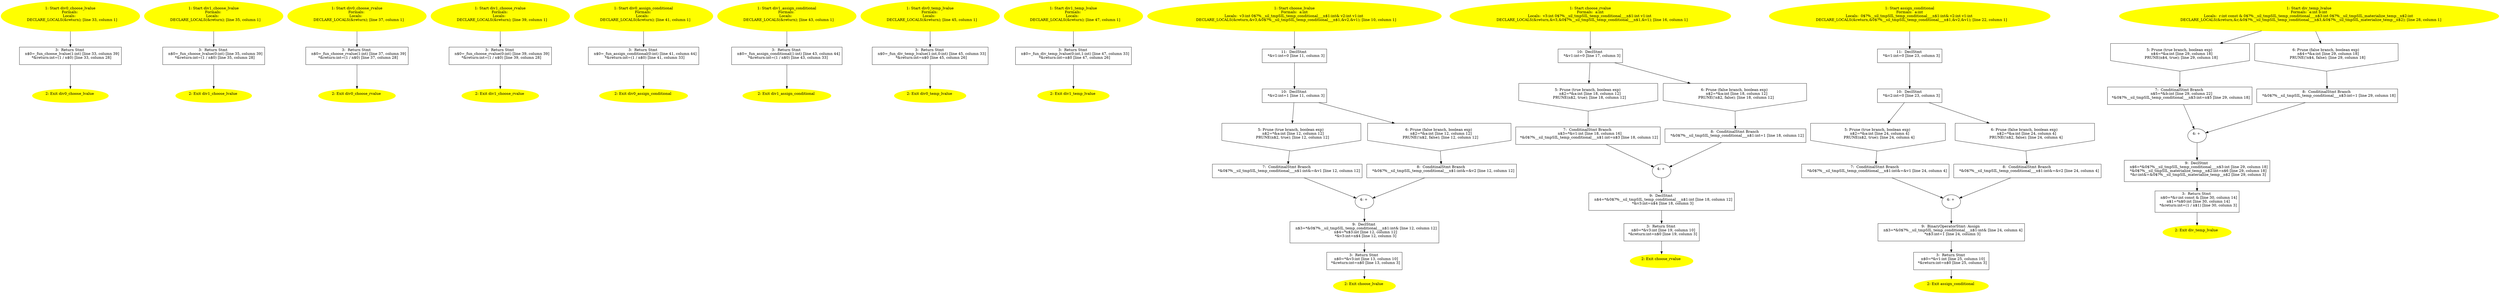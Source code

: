 /* @generated */
digraph cfg {
"div0_choose_lvalue#13889289797749672490.33434dbd9bc43b011249899260680670_1" [label="1: Start div0_choose_lvalue\nFormals: \nLocals:  \n   DECLARE_LOCALS(&return); [line 33, column 1]\n " color=yellow style=filled]
	

	 "div0_choose_lvalue#13889289797749672490.33434dbd9bc43b011249899260680670_1" -> "div0_choose_lvalue#13889289797749672490.33434dbd9bc43b011249899260680670_3" ;
"div0_choose_lvalue#13889289797749672490.33434dbd9bc43b011249899260680670_2" [label="2: Exit div0_choose_lvalue \n  " color=yellow style=filled]
	

"div0_choose_lvalue#13889289797749672490.33434dbd9bc43b011249899260680670_3" [label="3:  Return Stmt \n   n$0=_fun_choose_lvalue(1:int) [line 33, column 39]\n  *&return:int=(1 / n$0) [line 33, column 28]\n " shape="box"]
	

	 "div0_choose_lvalue#13889289797749672490.33434dbd9bc43b011249899260680670_3" -> "div0_choose_lvalue#13889289797749672490.33434dbd9bc43b011249899260680670_2" ;
"div1_choose_lvalue#17507024914646798803.f2ba997f0baf8ee3dada0c7b0947cb8d_1" [label="1: Start div1_choose_lvalue\nFormals: \nLocals:  \n   DECLARE_LOCALS(&return); [line 35, column 1]\n " color=yellow style=filled]
	

	 "div1_choose_lvalue#17507024914646798803.f2ba997f0baf8ee3dada0c7b0947cb8d_1" -> "div1_choose_lvalue#17507024914646798803.f2ba997f0baf8ee3dada0c7b0947cb8d_3" ;
"div1_choose_lvalue#17507024914646798803.f2ba997f0baf8ee3dada0c7b0947cb8d_2" [label="2: Exit div1_choose_lvalue \n  " color=yellow style=filled]
	

"div1_choose_lvalue#17507024914646798803.f2ba997f0baf8ee3dada0c7b0947cb8d_3" [label="3:  Return Stmt \n   n$0=_fun_choose_lvalue(0:int) [line 35, column 39]\n  *&return:int=(1 / n$0) [line 35, column 28]\n " shape="box"]
	

	 "div1_choose_lvalue#17507024914646798803.f2ba997f0baf8ee3dada0c7b0947cb8d_3" -> "div1_choose_lvalue#17507024914646798803.f2ba997f0baf8ee3dada0c7b0947cb8d_2" ;
"div0_choose_rvalue#5985399689822936660.67f1213862b68d51bd848ce28d6859ec_1" [label="1: Start div0_choose_rvalue\nFormals: \nLocals:  \n   DECLARE_LOCALS(&return); [line 37, column 1]\n " color=yellow style=filled]
	

	 "div0_choose_rvalue#5985399689822936660.67f1213862b68d51bd848ce28d6859ec_1" -> "div0_choose_rvalue#5985399689822936660.67f1213862b68d51bd848ce28d6859ec_3" ;
"div0_choose_rvalue#5985399689822936660.67f1213862b68d51bd848ce28d6859ec_2" [label="2: Exit div0_choose_rvalue \n  " color=yellow style=filled]
	

"div0_choose_rvalue#5985399689822936660.67f1213862b68d51bd848ce28d6859ec_3" [label="3:  Return Stmt \n   n$0=_fun_choose_rvalue(1:int) [line 37, column 39]\n  *&return:int=(1 / n$0) [line 37, column 28]\n " shape="box"]
	

	 "div0_choose_rvalue#5985399689822936660.67f1213862b68d51bd848ce28d6859ec_3" -> "div0_choose_rvalue#5985399689822936660.67f1213862b68d51bd848ce28d6859ec_2" ;
"div1_choose_rvalue#2897979603329583409.ca29e44a33271dfb3905f48a478bcf9c_1" [label="1: Start div1_choose_rvalue\nFormals: \nLocals:  \n   DECLARE_LOCALS(&return); [line 39, column 1]\n " color=yellow style=filled]
	

	 "div1_choose_rvalue#2897979603329583409.ca29e44a33271dfb3905f48a478bcf9c_1" -> "div1_choose_rvalue#2897979603329583409.ca29e44a33271dfb3905f48a478bcf9c_3" ;
"div1_choose_rvalue#2897979603329583409.ca29e44a33271dfb3905f48a478bcf9c_2" [label="2: Exit div1_choose_rvalue \n  " color=yellow style=filled]
	

"div1_choose_rvalue#2897979603329583409.ca29e44a33271dfb3905f48a478bcf9c_3" [label="3:  Return Stmt \n   n$0=_fun_choose_rvalue(0:int) [line 39, column 39]\n  *&return:int=(1 / n$0) [line 39, column 28]\n " shape="box"]
	

	 "div1_choose_rvalue#2897979603329583409.ca29e44a33271dfb3905f48a478bcf9c_3" -> "div1_choose_rvalue#2897979603329583409.ca29e44a33271dfb3905f48a478bcf9c_2" ;
"div0_assign_conditional#5107071401315365445.4f3bcdea44343998d43cc1b04e1ee179_1" [label="1: Start div0_assign_conditional\nFormals: \nLocals:  \n   DECLARE_LOCALS(&return); [line 41, column 1]\n " color=yellow style=filled]
	

	 "div0_assign_conditional#5107071401315365445.4f3bcdea44343998d43cc1b04e1ee179_1" -> "div0_assign_conditional#5107071401315365445.4f3bcdea44343998d43cc1b04e1ee179_3" ;
"div0_assign_conditional#5107071401315365445.4f3bcdea44343998d43cc1b04e1ee179_2" [label="2: Exit div0_assign_conditional \n  " color=yellow style=filled]
	

"div0_assign_conditional#5107071401315365445.4f3bcdea44343998d43cc1b04e1ee179_3" [label="3:  Return Stmt \n   n$0=_fun_assign_conditional(0:int) [line 41, column 44]\n  *&return:int=(1 / n$0) [line 41, column 33]\n " shape="box"]
	

	 "div0_assign_conditional#5107071401315365445.4f3bcdea44343998d43cc1b04e1ee179_3" -> "div0_assign_conditional#5107071401315365445.4f3bcdea44343998d43cc1b04e1ee179_2" ;
"div1_assign_conditional#703756229606178162.2f3187315131c9e8e31a0380708ebcbb_1" [label="1: Start div1_assign_conditional\nFormals: \nLocals:  \n   DECLARE_LOCALS(&return); [line 43, column 1]\n " color=yellow style=filled]
	

	 "div1_assign_conditional#703756229606178162.2f3187315131c9e8e31a0380708ebcbb_1" -> "div1_assign_conditional#703756229606178162.2f3187315131c9e8e31a0380708ebcbb_3" ;
"div1_assign_conditional#703756229606178162.2f3187315131c9e8e31a0380708ebcbb_2" [label="2: Exit div1_assign_conditional \n  " color=yellow style=filled]
	

"div1_assign_conditional#703756229606178162.2f3187315131c9e8e31a0380708ebcbb_3" [label="3:  Return Stmt \n   n$0=_fun_assign_conditional(1:int) [line 43, column 44]\n  *&return:int=(1 / n$0) [line 43, column 33]\n " shape="box"]
	

	 "div1_assign_conditional#703756229606178162.2f3187315131c9e8e31a0380708ebcbb_3" -> "div1_assign_conditional#703756229606178162.2f3187315131c9e8e31a0380708ebcbb_2" ;
"div0_temp_lvalue#4236327814744405863.1539dbb4efb081b38036309be4c65715_1" [label="1: Start div0_temp_lvalue\nFormals: \nLocals:  \n   DECLARE_LOCALS(&return); [line 45, column 1]\n " color=yellow style=filled]
	

	 "div0_temp_lvalue#4236327814744405863.1539dbb4efb081b38036309be4c65715_1" -> "div0_temp_lvalue#4236327814744405863.1539dbb4efb081b38036309be4c65715_3" ;
"div0_temp_lvalue#4236327814744405863.1539dbb4efb081b38036309be4c65715_2" [label="2: Exit div0_temp_lvalue \n  " color=yellow style=filled]
	

"div0_temp_lvalue#4236327814744405863.1539dbb4efb081b38036309be4c65715_3" [label="3:  Return Stmt \n   n$0=_fun_div_temp_lvalue(1:int,0:int) [line 45, column 33]\n  *&return:int=n$0 [line 45, column 26]\n " shape="box"]
	

	 "div0_temp_lvalue#4236327814744405863.1539dbb4efb081b38036309be4c65715_3" -> "div0_temp_lvalue#4236327814744405863.1539dbb4efb081b38036309be4c65715_2" ;
"div1_temp_lvalue#14722162998333319062.760b52102ce508c3244378cf1bf06b6d_1" [label="1: Start div1_temp_lvalue\nFormals: \nLocals:  \n   DECLARE_LOCALS(&return); [line 47, column 1]\n " color=yellow style=filled]
	

	 "div1_temp_lvalue#14722162998333319062.760b52102ce508c3244378cf1bf06b6d_1" -> "div1_temp_lvalue#14722162998333319062.760b52102ce508c3244378cf1bf06b6d_3" ;
"div1_temp_lvalue#14722162998333319062.760b52102ce508c3244378cf1bf06b6d_2" [label="2: Exit div1_temp_lvalue \n  " color=yellow style=filled]
	

"div1_temp_lvalue#14722162998333319062.760b52102ce508c3244378cf1bf06b6d_3" [label="3:  Return Stmt \n   n$0=_fun_div_temp_lvalue(0:int,1:int) [line 47, column 33]\n  *&return:int=n$0 [line 47, column 26]\n " shape="box"]
	

	 "div1_temp_lvalue#14722162998333319062.760b52102ce508c3244378cf1bf06b6d_3" -> "div1_temp_lvalue#14722162998333319062.760b52102ce508c3244378cf1bf06b6d_2" ;
"choose_lvalue#6868643882447178722.7e0e06006a6e1baaef3aab18bce2b8d2_1" [label="1: Start choose_lvalue\nFormals:  a:int\nLocals:  v3:int 0$?%__sil_tmpSIL_temp_conditional___n$1:int& v2:int v1:int \n   DECLARE_LOCALS(&return,&v3,&0$?%__sil_tmpSIL_temp_conditional___n$1,&v2,&v1); [line 10, column 1]\n " color=yellow style=filled]
	

	 "choose_lvalue#6868643882447178722.7e0e06006a6e1baaef3aab18bce2b8d2_1" -> "choose_lvalue#6868643882447178722.7e0e06006a6e1baaef3aab18bce2b8d2_11" ;
"choose_lvalue#6868643882447178722.7e0e06006a6e1baaef3aab18bce2b8d2_2" [label="2: Exit choose_lvalue \n  " color=yellow style=filled]
	

"choose_lvalue#6868643882447178722.7e0e06006a6e1baaef3aab18bce2b8d2_3" [label="3:  Return Stmt \n   n$0=*&v3:int [line 13, column 10]\n  *&return:int=n$0 [line 13, column 3]\n " shape="box"]
	

	 "choose_lvalue#6868643882447178722.7e0e06006a6e1baaef3aab18bce2b8d2_3" -> "choose_lvalue#6868643882447178722.7e0e06006a6e1baaef3aab18bce2b8d2_2" ;
"choose_lvalue#6868643882447178722.7e0e06006a6e1baaef3aab18bce2b8d2_4" [label="4: + \n  " ]
	

	 "choose_lvalue#6868643882447178722.7e0e06006a6e1baaef3aab18bce2b8d2_4" -> "choose_lvalue#6868643882447178722.7e0e06006a6e1baaef3aab18bce2b8d2_9" ;
"choose_lvalue#6868643882447178722.7e0e06006a6e1baaef3aab18bce2b8d2_5" [label="5: Prune (true branch, boolean exp) \n   n$2=*&a:int [line 12, column 12]\n  PRUNE(n$2, true); [line 12, column 12]\n " shape="invhouse"]
	

	 "choose_lvalue#6868643882447178722.7e0e06006a6e1baaef3aab18bce2b8d2_5" -> "choose_lvalue#6868643882447178722.7e0e06006a6e1baaef3aab18bce2b8d2_7" ;
"choose_lvalue#6868643882447178722.7e0e06006a6e1baaef3aab18bce2b8d2_6" [label="6: Prune (false branch, boolean exp) \n   n$2=*&a:int [line 12, column 12]\n  PRUNE(!n$2, false); [line 12, column 12]\n " shape="invhouse"]
	

	 "choose_lvalue#6868643882447178722.7e0e06006a6e1baaef3aab18bce2b8d2_6" -> "choose_lvalue#6868643882447178722.7e0e06006a6e1baaef3aab18bce2b8d2_8" ;
"choose_lvalue#6868643882447178722.7e0e06006a6e1baaef3aab18bce2b8d2_7" [label="7:  ConditinalStmt Branch \n   *&0$?%__sil_tmpSIL_temp_conditional___n$1:int&=&v1 [line 12, column 12]\n " shape="box"]
	

	 "choose_lvalue#6868643882447178722.7e0e06006a6e1baaef3aab18bce2b8d2_7" -> "choose_lvalue#6868643882447178722.7e0e06006a6e1baaef3aab18bce2b8d2_4" ;
"choose_lvalue#6868643882447178722.7e0e06006a6e1baaef3aab18bce2b8d2_8" [label="8:  ConditinalStmt Branch \n   *&0$?%__sil_tmpSIL_temp_conditional___n$1:int&=&v2 [line 12, column 12]\n " shape="box"]
	

	 "choose_lvalue#6868643882447178722.7e0e06006a6e1baaef3aab18bce2b8d2_8" -> "choose_lvalue#6868643882447178722.7e0e06006a6e1baaef3aab18bce2b8d2_4" ;
"choose_lvalue#6868643882447178722.7e0e06006a6e1baaef3aab18bce2b8d2_9" [label="9:  DeclStmt \n   n$3=*&0$?%__sil_tmpSIL_temp_conditional___n$1:int& [line 12, column 12]\n  n$4=*n$3:int [line 12, column 12]\n  *&v3:int=n$4 [line 12, column 3]\n " shape="box"]
	

	 "choose_lvalue#6868643882447178722.7e0e06006a6e1baaef3aab18bce2b8d2_9" -> "choose_lvalue#6868643882447178722.7e0e06006a6e1baaef3aab18bce2b8d2_3" ;
"choose_lvalue#6868643882447178722.7e0e06006a6e1baaef3aab18bce2b8d2_10" [label="10:  DeclStmt \n   *&v2:int=1 [line 11, column 3]\n " shape="box"]
	

	 "choose_lvalue#6868643882447178722.7e0e06006a6e1baaef3aab18bce2b8d2_10" -> "choose_lvalue#6868643882447178722.7e0e06006a6e1baaef3aab18bce2b8d2_5" ;
	 "choose_lvalue#6868643882447178722.7e0e06006a6e1baaef3aab18bce2b8d2_10" -> "choose_lvalue#6868643882447178722.7e0e06006a6e1baaef3aab18bce2b8d2_6" ;
"choose_lvalue#6868643882447178722.7e0e06006a6e1baaef3aab18bce2b8d2_11" [label="11:  DeclStmt \n   *&v1:int=0 [line 11, column 3]\n " shape="box"]
	

	 "choose_lvalue#6868643882447178722.7e0e06006a6e1baaef3aab18bce2b8d2_11" -> "choose_lvalue#6868643882447178722.7e0e06006a6e1baaef3aab18bce2b8d2_10" ;
"choose_rvalue#5692558402038768020.7de6e1902b5c331a5715ba3f0f51e47e_1" [label="1: Start choose_rvalue\nFormals:  a:int\nLocals:  v3:int 0$?%__sil_tmpSIL_temp_conditional___n$1:int v1:int \n   DECLARE_LOCALS(&return,&v3,&0$?%__sil_tmpSIL_temp_conditional___n$1,&v1); [line 16, column 1]\n " color=yellow style=filled]
	

	 "choose_rvalue#5692558402038768020.7de6e1902b5c331a5715ba3f0f51e47e_1" -> "choose_rvalue#5692558402038768020.7de6e1902b5c331a5715ba3f0f51e47e_10" ;
"choose_rvalue#5692558402038768020.7de6e1902b5c331a5715ba3f0f51e47e_2" [label="2: Exit choose_rvalue \n  " color=yellow style=filled]
	

"choose_rvalue#5692558402038768020.7de6e1902b5c331a5715ba3f0f51e47e_3" [label="3:  Return Stmt \n   n$0=*&v3:int [line 19, column 10]\n  *&return:int=n$0 [line 19, column 3]\n " shape="box"]
	

	 "choose_rvalue#5692558402038768020.7de6e1902b5c331a5715ba3f0f51e47e_3" -> "choose_rvalue#5692558402038768020.7de6e1902b5c331a5715ba3f0f51e47e_2" ;
"choose_rvalue#5692558402038768020.7de6e1902b5c331a5715ba3f0f51e47e_4" [label="4: + \n  " ]
	

	 "choose_rvalue#5692558402038768020.7de6e1902b5c331a5715ba3f0f51e47e_4" -> "choose_rvalue#5692558402038768020.7de6e1902b5c331a5715ba3f0f51e47e_9" ;
"choose_rvalue#5692558402038768020.7de6e1902b5c331a5715ba3f0f51e47e_5" [label="5: Prune (true branch, boolean exp) \n   n$2=*&a:int [line 18, column 12]\n  PRUNE(n$2, true); [line 18, column 12]\n " shape="invhouse"]
	

	 "choose_rvalue#5692558402038768020.7de6e1902b5c331a5715ba3f0f51e47e_5" -> "choose_rvalue#5692558402038768020.7de6e1902b5c331a5715ba3f0f51e47e_7" ;
"choose_rvalue#5692558402038768020.7de6e1902b5c331a5715ba3f0f51e47e_6" [label="6: Prune (false branch, boolean exp) \n   n$2=*&a:int [line 18, column 12]\n  PRUNE(!n$2, false); [line 18, column 12]\n " shape="invhouse"]
	

	 "choose_rvalue#5692558402038768020.7de6e1902b5c331a5715ba3f0f51e47e_6" -> "choose_rvalue#5692558402038768020.7de6e1902b5c331a5715ba3f0f51e47e_8" ;
"choose_rvalue#5692558402038768020.7de6e1902b5c331a5715ba3f0f51e47e_7" [label="7:  ConditinalStmt Branch \n   n$3=*&v1:int [line 18, column 16]\n  *&0$?%__sil_tmpSIL_temp_conditional___n$1:int=n$3 [line 18, column 12]\n " shape="box"]
	

	 "choose_rvalue#5692558402038768020.7de6e1902b5c331a5715ba3f0f51e47e_7" -> "choose_rvalue#5692558402038768020.7de6e1902b5c331a5715ba3f0f51e47e_4" ;
"choose_rvalue#5692558402038768020.7de6e1902b5c331a5715ba3f0f51e47e_8" [label="8:  ConditinalStmt Branch \n   *&0$?%__sil_tmpSIL_temp_conditional___n$1:int=1 [line 18, column 12]\n " shape="box"]
	

	 "choose_rvalue#5692558402038768020.7de6e1902b5c331a5715ba3f0f51e47e_8" -> "choose_rvalue#5692558402038768020.7de6e1902b5c331a5715ba3f0f51e47e_4" ;
"choose_rvalue#5692558402038768020.7de6e1902b5c331a5715ba3f0f51e47e_9" [label="9:  DeclStmt \n   n$4=*&0$?%__sil_tmpSIL_temp_conditional___n$1:int [line 18, column 12]\n  *&v3:int=n$4 [line 18, column 3]\n " shape="box"]
	

	 "choose_rvalue#5692558402038768020.7de6e1902b5c331a5715ba3f0f51e47e_9" -> "choose_rvalue#5692558402038768020.7de6e1902b5c331a5715ba3f0f51e47e_3" ;
"choose_rvalue#5692558402038768020.7de6e1902b5c331a5715ba3f0f51e47e_10" [label="10:  DeclStmt \n   *&v1:int=0 [line 17, column 3]\n " shape="box"]
	

	 "choose_rvalue#5692558402038768020.7de6e1902b5c331a5715ba3f0f51e47e_10" -> "choose_rvalue#5692558402038768020.7de6e1902b5c331a5715ba3f0f51e47e_5" ;
	 "choose_rvalue#5692558402038768020.7de6e1902b5c331a5715ba3f0f51e47e_10" -> "choose_rvalue#5692558402038768020.7de6e1902b5c331a5715ba3f0f51e47e_6" ;
"assign_conditional#6602154438630029026.d4adbdaf8d08f61e93de4faf3d45d8ab_1" [label="1: Start assign_conditional\nFormals:  a:int\nLocals:  0$?%__sil_tmpSIL_temp_conditional___n$1:int& v2:int v1:int \n   DECLARE_LOCALS(&return,&0$?%__sil_tmpSIL_temp_conditional___n$1,&v2,&v1); [line 22, column 1]\n " color=yellow style=filled]
	

	 "assign_conditional#6602154438630029026.d4adbdaf8d08f61e93de4faf3d45d8ab_1" -> "assign_conditional#6602154438630029026.d4adbdaf8d08f61e93de4faf3d45d8ab_11" ;
"assign_conditional#6602154438630029026.d4adbdaf8d08f61e93de4faf3d45d8ab_2" [label="2: Exit assign_conditional \n  " color=yellow style=filled]
	

"assign_conditional#6602154438630029026.d4adbdaf8d08f61e93de4faf3d45d8ab_3" [label="3:  Return Stmt \n   n$0=*&v1:int [line 25, column 10]\n  *&return:int=n$0 [line 25, column 3]\n " shape="box"]
	

	 "assign_conditional#6602154438630029026.d4adbdaf8d08f61e93de4faf3d45d8ab_3" -> "assign_conditional#6602154438630029026.d4adbdaf8d08f61e93de4faf3d45d8ab_2" ;
"assign_conditional#6602154438630029026.d4adbdaf8d08f61e93de4faf3d45d8ab_4" [label="4: + \n  " ]
	

	 "assign_conditional#6602154438630029026.d4adbdaf8d08f61e93de4faf3d45d8ab_4" -> "assign_conditional#6602154438630029026.d4adbdaf8d08f61e93de4faf3d45d8ab_9" ;
"assign_conditional#6602154438630029026.d4adbdaf8d08f61e93de4faf3d45d8ab_5" [label="5: Prune (true branch, boolean exp) \n   n$2=*&a:int [line 24, column 4]\n  PRUNE(n$2, true); [line 24, column 4]\n " shape="invhouse"]
	

	 "assign_conditional#6602154438630029026.d4adbdaf8d08f61e93de4faf3d45d8ab_5" -> "assign_conditional#6602154438630029026.d4adbdaf8d08f61e93de4faf3d45d8ab_7" ;
"assign_conditional#6602154438630029026.d4adbdaf8d08f61e93de4faf3d45d8ab_6" [label="6: Prune (false branch, boolean exp) \n   n$2=*&a:int [line 24, column 4]\n  PRUNE(!n$2, false); [line 24, column 4]\n " shape="invhouse"]
	

	 "assign_conditional#6602154438630029026.d4adbdaf8d08f61e93de4faf3d45d8ab_6" -> "assign_conditional#6602154438630029026.d4adbdaf8d08f61e93de4faf3d45d8ab_8" ;
"assign_conditional#6602154438630029026.d4adbdaf8d08f61e93de4faf3d45d8ab_7" [label="7:  ConditinalStmt Branch \n   *&0$?%__sil_tmpSIL_temp_conditional___n$1:int&=&v1 [line 24, column 4]\n " shape="box"]
	

	 "assign_conditional#6602154438630029026.d4adbdaf8d08f61e93de4faf3d45d8ab_7" -> "assign_conditional#6602154438630029026.d4adbdaf8d08f61e93de4faf3d45d8ab_4" ;
"assign_conditional#6602154438630029026.d4adbdaf8d08f61e93de4faf3d45d8ab_8" [label="8:  ConditinalStmt Branch \n   *&0$?%__sil_tmpSIL_temp_conditional___n$1:int&=&v2 [line 24, column 4]\n " shape="box"]
	

	 "assign_conditional#6602154438630029026.d4adbdaf8d08f61e93de4faf3d45d8ab_8" -> "assign_conditional#6602154438630029026.d4adbdaf8d08f61e93de4faf3d45d8ab_4" ;
"assign_conditional#6602154438630029026.d4adbdaf8d08f61e93de4faf3d45d8ab_9" [label="9:  BinaryOperatorStmt: Assign \n   n$3=*&0$?%__sil_tmpSIL_temp_conditional___n$1:int& [line 24, column 4]\n  *n$3:int=1 [line 24, column 3]\n " shape="box"]
	

	 "assign_conditional#6602154438630029026.d4adbdaf8d08f61e93de4faf3d45d8ab_9" -> "assign_conditional#6602154438630029026.d4adbdaf8d08f61e93de4faf3d45d8ab_3" ;
"assign_conditional#6602154438630029026.d4adbdaf8d08f61e93de4faf3d45d8ab_10" [label="10:  DeclStmt \n   *&v2:int=0 [line 23, column 3]\n " shape="box"]
	

	 "assign_conditional#6602154438630029026.d4adbdaf8d08f61e93de4faf3d45d8ab_10" -> "assign_conditional#6602154438630029026.d4adbdaf8d08f61e93de4faf3d45d8ab_5" ;
	 "assign_conditional#6602154438630029026.d4adbdaf8d08f61e93de4faf3d45d8ab_10" -> "assign_conditional#6602154438630029026.d4adbdaf8d08f61e93de4faf3d45d8ab_6" ;
"assign_conditional#6602154438630029026.d4adbdaf8d08f61e93de4faf3d45d8ab_11" [label="11:  DeclStmt \n   *&v1:int=0 [line 23, column 3]\n " shape="box"]
	

	 "assign_conditional#6602154438630029026.d4adbdaf8d08f61e93de4faf3d45d8ab_11" -> "assign_conditional#6602154438630029026.d4adbdaf8d08f61e93de4faf3d45d8ab_10" ;
"div_temp_lvalue#2433393879580018854.ddda47c9e217adc2189e8c150a553f53_1" [label="1: Start div_temp_lvalue\nFormals:  a:int b:int\nLocals:  r:int const & 0$?%__sil_tmpSIL_temp_conditional___n$3:int 0$?%__sil_tmpSIL_materialize_temp__n$2:int \n   DECLARE_LOCALS(&return,&r,&0$?%__sil_tmpSIL_temp_conditional___n$3,&0$?%__sil_tmpSIL_materialize_temp__n$2); [line 28, column 1]\n " color=yellow style=filled]
	

	 "div_temp_lvalue#2433393879580018854.ddda47c9e217adc2189e8c150a553f53_1" -> "div_temp_lvalue#2433393879580018854.ddda47c9e217adc2189e8c150a553f53_5" ;
	 "div_temp_lvalue#2433393879580018854.ddda47c9e217adc2189e8c150a553f53_1" -> "div_temp_lvalue#2433393879580018854.ddda47c9e217adc2189e8c150a553f53_6" ;
"div_temp_lvalue#2433393879580018854.ddda47c9e217adc2189e8c150a553f53_2" [label="2: Exit div_temp_lvalue \n  " color=yellow style=filled]
	

"div_temp_lvalue#2433393879580018854.ddda47c9e217adc2189e8c150a553f53_3" [label="3:  Return Stmt \n   n$0=*&r:int const & [line 30, column 14]\n  n$1=*n$0:int [line 30, column 14]\n  *&return:int=(1 / n$1) [line 30, column 3]\n " shape="box"]
	

	 "div_temp_lvalue#2433393879580018854.ddda47c9e217adc2189e8c150a553f53_3" -> "div_temp_lvalue#2433393879580018854.ddda47c9e217adc2189e8c150a553f53_2" ;
"div_temp_lvalue#2433393879580018854.ddda47c9e217adc2189e8c150a553f53_4" [label="4: + \n  " ]
	

	 "div_temp_lvalue#2433393879580018854.ddda47c9e217adc2189e8c150a553f53_4" -> "div_temp_lvalue#2433393879580018854.ddda47c9e217adc2189e8c150a553f53_9" ;
"div_temp_lvalue#2433393879580018854.ddda47c9e217adc2189e8c150a553f53_5" [label="5: Prune (true branch, boolean exp) \n   n$4=*&a:int [line 29, column 18]\n  PRUNE(n$4, true); [line 29, column 18]\n " shape="invhouse"]
	

	 "div_temp_lvalue#2433393879580018854.ddda47c9e217adc2189e8c150a553f53_5" -> "div_temp_lvalue#2433393879580018854.ddda47c9e217adc2189e8c150a553f53_7" ;
"div_temp_lvalue#2433393879580018854.ddda47c9e217adc2189e8c150a553f53_6" [label="6: Prune (false branch, boolean exp) \n   n$4=*&a:int [line 29, column 18]\n  PRUNE(!n$4, false); [line 29, column 18]\n " shape="invhouse"]
	

	 "div_temp_lvalue#2433393879580018854.ddda47c9e217adc2189e8c150a553f53_6" -> "div_temp_lvalue#2433393879580018854.ddda47c9e217adc2189e8c150a553f53_8" ;
"div_temp_lvalue#2433393879580018854.ddda47c9e217adc2189e8c150a553f53_7" [label="7:  ConditinalStmt Branch \n   n$5=*&b:int [line 29, column 22]\n  *&0$?%__sil_tmpSIL_temp_conditional___n$3:int=n$5 [line 29, column 18]\n " shape="box"]
	

	 "div_temp_lvalue#2433393879580018854.ddda47c9e217adc2189e8c150a553f53_7" -> "div_temp_lvalue#2433393879580018854.ddda47c9e217adc2189e8c150a553f53_4" ;
"div_temp_lvalue#2433393879580018854.ddda47c9e217adc2189e8c150a553f53_8" [label="8:  ConditinalStmt Branch \n   *&0$?%__sil_tmpSIL_temp_conditional___n$3:int=1 [line 29, column 18]\n " shape="box"]
	

	 "div_temp_lvalue#2433393879580018854.ddda47c9e217adc2189e8c150a553f53_8" -> "div_temp_lvalue#2433393879580018854.ddda47c9e217adc2189e8c150a553f53_4" ;
"div_temp_lvalue#2433393879580018854.ddda47c9e217adc2189e8c150a553f53_9" [label="9:  DeclStmt \n   n$6=*&0$?%__sil_tmpSIL_temp_conditional___n$3:int [line 29, column 18]\n  *&0$?%__sil_tmpSIL_materialize_temp__n$2:int=n$6 [line 29, column 18]\n  *&r:int&=&0$?%__sil_tmpSIL_materialize_temp__n$2 [line 29, column 3]\n " shape="box"]
	

	 "div_temp_lvalue#2433393879580018854.ddda47c9e217adc2189e8c150a553f53_9" -> "div_temp_lvalue#2433393879580018854.ddda47c9e217adc2189e8c150a553f53_3" ;
}
